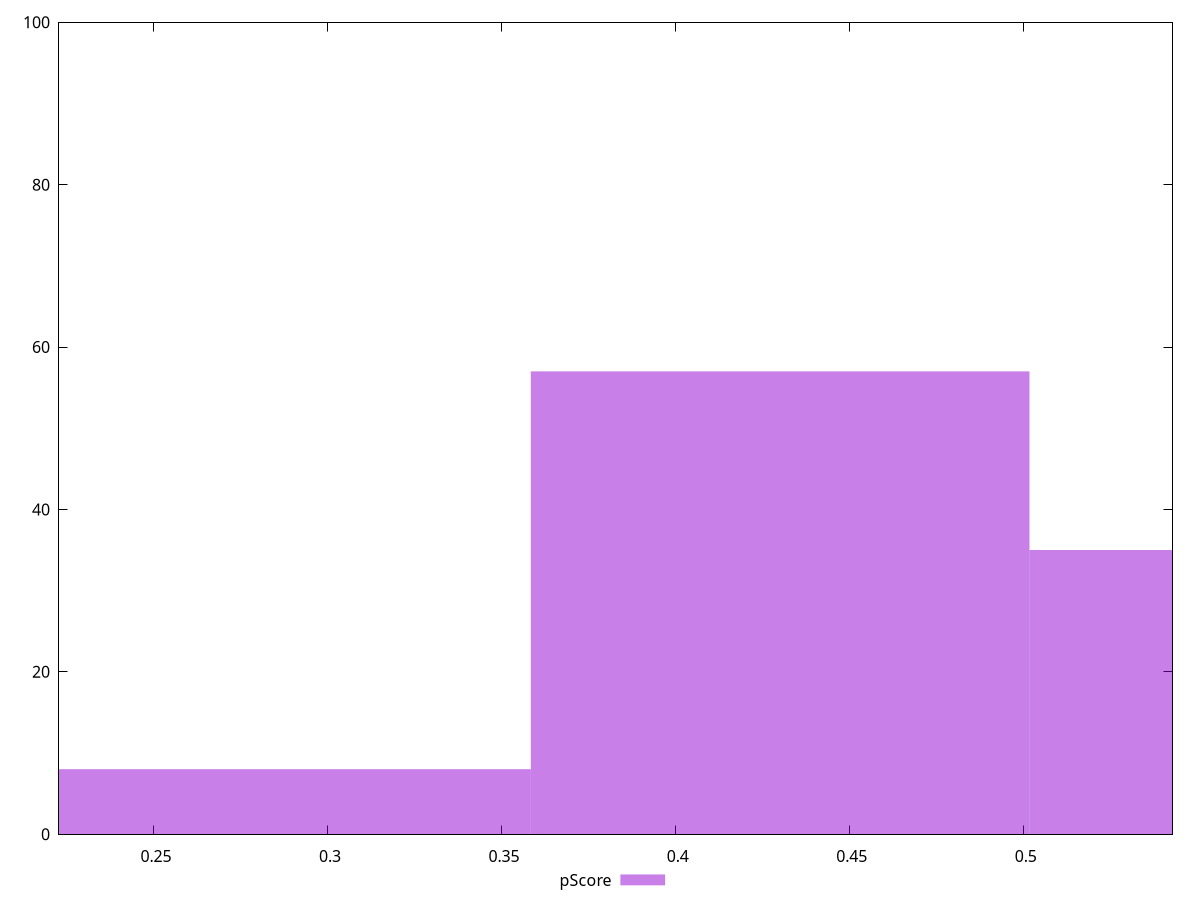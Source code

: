 reset

$pScore <<EOF
0.28665139293151864 8
0.42997708939727797 57
0.5733027858630373 35
EOF

set key outside below
set boxwidth 0.14332569646575932
set xrange [0.22270756870035524:0.5427439783322973]
set yrange [0:100]
set trange [0:100]
set style fill transparent solid 0.5 noborder
set terminal svg size 640, 490 enhanced background rgb 'white'
set output "report_00013_2021-02-09T12-04-24.940Z/first-cpu-idle/samples/pages+cached+noadtech/pScore/histogram.svg"

plot $pScore title "pScore" with boxes

reset
